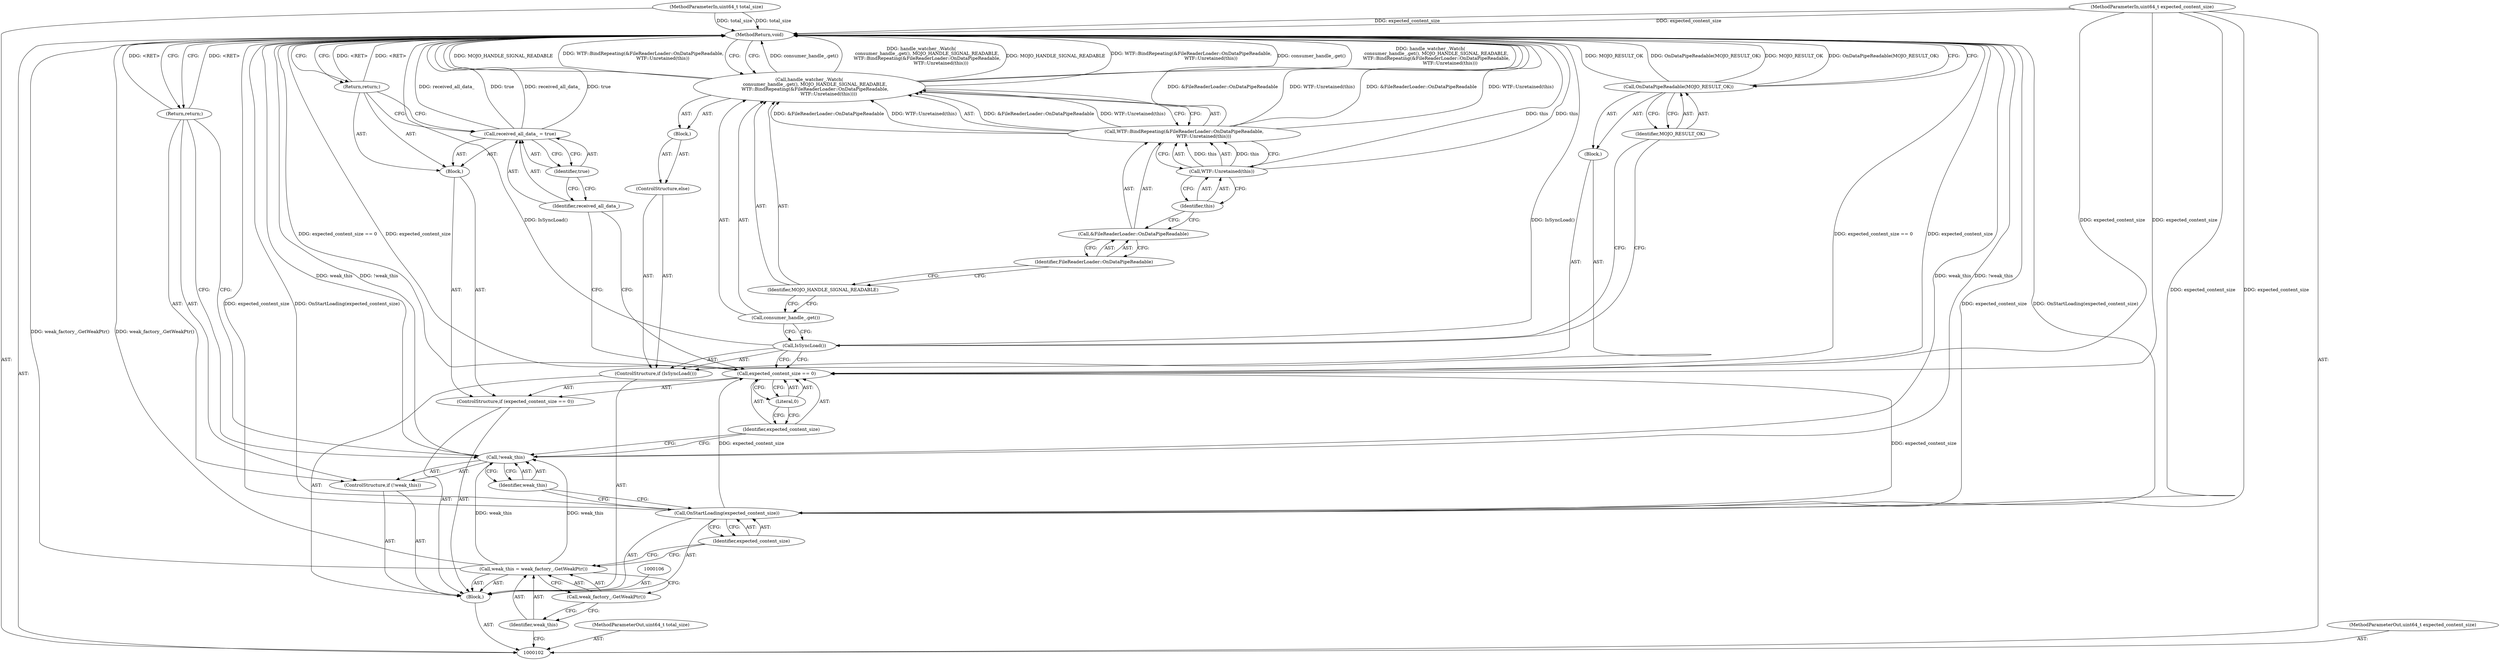 digraph "0_Chrome_a261ea1c56ef16fc0fc4af1e440feb302d577716_0" {
"1000140" [label="(MethodReturn,void)"];
"1000103" [label="(MethodParameterIn,uint64_t total_size)"];
"1000197" [label="(MethodParameterOut,uint64_t total_size)"];
"1000116" [label="(ControlStructure,if (expected_content_size == 0))"];
"1000119" [label="(Literal,0)"];
"1000120" [label="(Block,)"];
"1000117" [label="(Call,expected_content_size == 0)"];
"1000118" [label="(Identifier,expected_content_size)"];
"1000123" [label="(Identifier,true)"];
"1000121" [label="(Call,received_all_data_ = true)"];
"1000122" [label="(Identifier,received_all_data_)"];
"1000124" [label="(Return,return;)"];
"1000125" [label="(ControlStructure,if (IsSyncLoad()))"];
"1000127" [label="(Block,)"];
"1000126" [label="(Call,IsSyncLoad())"];
"1000129" [label="(Identifier,MOJO_RESULT_OK)"];
"1000128" [label="(Call,OnDataPipeReadable(MOJO_RESULT_OK))"];
"1000130" [label="(ControlStructure,else)"];
"1000131" [label="(Block,)"];
"1000132" [label="(Call,handle_watcher_.Watch(\n        consumer_handle_.get(), MOJO_HANDLE_SIGNAL_READABLE,\n        WTF::BindRepeating(&FileReaderLoader::OnDataPipeReadable,\n                           WTF::Unretained(this))))"];
"1000134" [label="(Identifier,MOJO_HANDLE_SIGNAL_READABLE)"];
"1000133" [label="(Call,consumer_handle_.get())"];
"1000104" [label="(MethodParameterIn,uint64_t expected_content_size)"];
"1000198" [label="(MethodParameterOut,uint64_t expected_content_size)"];
"1000105" [label="(Block,)"];
"1000136" [label="(Call,&FileReaderLoader::OnDataPipeReadable)"];
"1000137" [label="(Identifier,FileReaderLoader::OnDataPipeReadable)"];
"1000135" [label="(Call,WTF::BindRepeating(&FileReaderLoader::OnDataPipeReadable,\n                           WTF::Unretained(this)))"];
"1000138" [label="(Call,WTF::Unretained(this))"];
"1000139" [label="(Identifier,this)"];
"1000109" [label="(Call,weak_factory_.GetWeakPtr())"];
"1000107" [label="(Call,weak_this = weak_factory_.GetWeakPtr())"];
"1000108" [label="(Identifier,weak_this)"];
"1000111" [label="(Identifier,expected_content_size)"];
"1000110" [label="(Call,OnStartLoading(expected_content_size))"];
"1000112" [label="(ControlStructure,if (!weak_this))"];
"1000113" [label="(Call,!weak_this)"];
"1000114" [label="(Identifier,weak_this)"];
"1000115" [label="(Return,return;)"];
"1000140" -> "1000102"  [label="AST: "];
"1000140" -> "1000115"  [label="CFG: "];
"1000140" -> "1000124"  [label="CFG: "];
"1000140" -> "1000128"  [label="CFG: "];
"1000140" -> "1000132"  [label="CFG: "];
"1000124" -> "1000140"  [label="DDG: <RET>"];
"1000117" -> "1000140"  [label="DDG: expected_content_size == 0"];
"1000117" -> "1000140"  [label="DDG: expected_content_size"];
"1000126" -> "1000140"  [label="DDG: IsSyncLoad()"];
"1000104" -> "1000140"  [label="DDG: expected_content_size"];
"1000113" -> "1000140"  [label="DDG: weak_this"];
"1000113" -> "1000140"  [label="DDG: !weak_this"];
"1000132" -> "1000140"  [label="DDG: consumer_handle_.get()"];
"1000132" -> "1000140"  [label="DDG: handle_watcher_.Watch(\n        consumer_handle_.get(), MOJO_HANDLE_SIGNAL_READABLE,\n        WTF::BindRepeating(&FileReaderLoader::OnDataPipeReadable,\n                           WTF::Unretained(this)))"];
"1000132" -> "1000140"  [label="DDG: MOJO_HANDLE_SIGNAL_READABLE"];
"1000132" -> "1000140"  [label="DDG: WTF::BindRepeating(&FileReaderLoader::OnDataPipeReadable,\n                           WTF::Unretained(this))"];
"1000110" -> "1000140"  [label="DDG: expected_content_size"];
"1000110" -> "1000140"  [label="DDG: OnStartLoading(expected_content_size)"];
"1000107" -> "1000140"  [label="DDG: weak_factory_.GetWeakPtr()"];
"1000121" -> "1000140"  [label="DDG: true"];
"1000121" -> "1000140"  [label="DDG: received_all_data_"];
"1000138" -> "1000140"  [label="DDG: this"];
"1000128" -> "1000140"  [label="DDG: MOJO_RESULT_OK"];
"1000128" -> "1000140"  [label="DDG: OnDataPipeReadable(MOJO_RESULT_OK)"];
"1000103" -> "1000140"  [label="DDG: total_size"];
"1000135" -> "1000140"  [label="DDG: &FileReaderLoader::OnDataPipeReadable"];
"1000135" -> "1000140"  [label="DDG: WTF::Unretained(this)"];
"1000115" -> "1000140"  [label="DDG: <RET>"];
"1000103" -> "1000102"  [label="AST: "];
"1000103" -> "1000140"  [label="DDG: total_size"];
"1000197" -> "1000102"  [label="AST: "];
"1000116" -> "1000105"  [label="AST: "];
"1000117" -> "1000116"  [label="AST: "];
"1000120" -> "1000116"  [label="AST: "];
"1000119" -> "1000117"  [label="AST: "];
"1000119" -> "1000118"  [label="CFG: "];
"1000117" -> "1000119"  [label="CFG: "];
"1000120" -> "1000116"  [label="AST: "];
"1000121" -> "1000120"  [label="AST: "];
"1000124" -> "1000120"  [label="AST: "];
"1000117" -> "1000116"  [label="AST: "];
"1000117" -> "1000119"  [label="CFG: "];
"1000118" -> "1000117"  [label="AST: "];
"1000119" -> "1000117"  [label="AST: "];
"1000122" -> "1000117"  [label="CFG: "];
"1000126" -> "1000117"  [label="CFG: "];
"1000117" -> "1000140"  [label="DDG: expected_content_size == 0"];
"1000117" -> "1000140"  [label="DDG: expected_content_size"];
"1000110" -> "1000117"  [label="DDG: expected_content_size"];
"1000104" -> "1000117"  [label="DDG: expected_content_size"];
"1000118" -> "1000117"  [label="AST: "];
"1000118" -> "1000113"  [label="CFG: "];
"1000119" -> "1000118"  [label="CFG: "];
"1000123" -> "1000121"  [label="AST: "];
"1000123" -> "1000122"  [label="CFG: "];
"1000121" -> "1000123"  [label="CFG: "];
"1000121" -> "1000120"  [label="AST: "];
"1000121" -> "1000123"  [label="CFG: "];
"1000122" -> "1000121"  [label="AST: "];
"1000123" -> "1000121"  [label="AST: "];
"1000124" -> "1000121"  [label="CFG: "];
"1000121" -> "1000140"  [label="DDG: true"];
"1000121" -> "1000140"  [label="DDG: received_all_data_"];
"1000122" -> "1000121"  [label="AST: "];
"1000122" -> "1000117"  [label="CFG: "];
"1000123" -> "1000122"  [label="CFG: "];
"1000124" -> "1000120"  [label="AST: "];
"1000124" -> "1000121"  [label="CFG: "];
"1000140" -> "1000124"  [label="CFG: "];
"1000124" -> "1000140"  [label="DDG: <RET>"];
"1000125" -> "1000105"  [label="AST: "];
"1000126" -> "1000125"  [label="AST: "];
"1000127" -> "1000125"  [label="AST: "];
"1000130" -> "1000125"  [label="AST: "];
"1000127" -> "1000125"  [label="AST: "];
"1000128" -> "1000127"  [label="AST: "];
"1000126" -> "1000125"  [label="AST: "];
"1000126" -> "1000117"  [label="CFG: "];
"1000129" -> "1000126"  [label="CFG: "];
"1000133" -> "1000126"  [label="CFG: "];
"1000126" -> "1000140"  [label="DDG: IsSyncLoad()"];
"1000129" -> "1000128"  [label="AST: "];
"1000129" -> "1000126"  [label="CFG: "];
"1000128" -> "1000129"  [label="CFG: "];
"1000128" -> "1000127"  [label="AST: "];
"1000128" -> "1000129"  [label="CFG: "];
"1000129" -> "1000128"  [label="AST: "];
"1000140" -> "1000128"  [label="CFG: "];
"1000128" -> "1000140"  [label="DDG: MOJO_RESULT_OK"];
"1000128" -> "1000140"  [label="DDG: OnDataPipeReadable(MOJO_RESULT_OK)"];
"1000130" -> "1000125"  [label="AST: "];
"1000131" -> "1000130"  [label="AST: "];
"1000131" -> "1000130"  [label="AST: "];
"1000132" -> "1000131"  [label="AST: "];
"1000132" -> "1000131"  [label="AST: "];
"1000132" -> "1000135"  [label="CFG: "];
"1000133" -> "1000132"  [label="AST: "];
"1000134" -> "1000132"  [label="AST: "];
"1000135" -> "1000132"  [label="AST: "];
"1000140" -> "1000132"  [label="CFG: "];
"1000132" -> "1000140"  [label="DDG: consumer_handle_.get()"];
"1000132" -> "1000140"  [label="DDG: handle_watcher_.Watch(\n        consumer_handle_.get(), MOJO_HANDLE_SIGNAL_READABLE,\n        WTF::BindRepeating(&FileReaderLoader::OnDataPipeReadable,\n                           WTF::Unretained(this)))"];
"1000132" -> "1000140"  [label="DDG: MOJO_HANDLE_SIGNAL_READABLE"];
"1000132" -> "1000140"  [label="DDG: WTF::BindRepeating(&FileReaderLoader::OnDataPipeReadable,\n                           WTF::Unretained(this))"];
"1000135" -> "1000132"  [label="DDG: &FileReaderLoader::OnDataPipeReadable"];
"1000135" -> "1000132"  [label="DDG: WTF::Unretained(this)"];
"1000134" -> "1000132"  [label="AST: "];
"1000134" -> "1000133"  [label="CFG: "];
"1000137" -> "1000134"  [label="CFG: "];
"1000133" -> "1000132"  [label="AST: "];
"1000133" -> "1000126"  [label="CFG: "];
"1000134" -> "1000133"  [label="CFG: "];
"1000104" -> "1000102"  [label="AST: "];
"1000104" -> "1000140"  [label="DDG: expected_content_size"];
"1000104" -> "1000110"  [label="DDG: expected_content_size"];
"1000104" -> "1000117"  [label="DDG: expected_content_size"];
"1000198" -> "1000102"  [label="AST: "];
"1000105" -> "1000102"  [label="AST: "];
"1000106" -> "1000105"  [label="AST: "];
"1000107" -> "1000105"  [label="AST: "];
"1000110" -> "1000105"  [label="AST: "];
"1000112" -> "1000105"  [label="AST: "];
"1000116" -> "1000105"  [label="AST: "];
"1000125" -> "1000105"  [label="AST: "];
"1000136" -> "1000135"  [label="AST: "];
"1000136" -> "1000137"  [label="CFG: "];
"1000137" -> "1000136"  [label="AST: "];
"1000139" -> "1000136"  [label="CFG: "];
"1000137" -> "1000136"  [label="AST: "];
"1000137" -> "1000134"  [label="CFG: "];
"1000136" -> "1000137"  [label="CFG: "];
"1000135" -> "1000132"  [label="AST: "];
"1000135" -> "1000138"  [label="CFG: "];
"1000136" -> "1000135"  [label="AST: "];
"1000138" -> "1000135"  [label="AST: "];
"1000132" -> "1000135"  [label="CFG: "];
"1000135" -> "1000140"  [label="DDG: &FileReaderLoader::OnDataPipeReadable"];
"1000135" -> "1000140"  [label="DDG: WTF::Unretained(this)"];
"1000135" -> "1000132"  [label="DDG: &FileReaderLoader::OnDataPipeReadable"];
"1000135" -> "1000132"  [label="DDG: WTF::Unretained(this)"];
"1000138" -> "1000135"  [label="DDG: this"];
"1000138" -> "1000135"  [label="AST: "];
"1000138" -> "1000139"  [label="CFG: "];
"1000139" -> "1000138"  [label="AST: "];
"1000135" -> "1000138"  [label="CFG: "];
"1000138" -> "1000140"  [label="DDG: this"];
"1000138" -> "1000135"  [label="DDG: this"];
"1000139" -> "1000138"  [label="AST: "];
"1000139" -> "1000136"  [label="CFG: "];
"1000138" -> "1000139"  [label="CFG: "];
"1000109" -> "1000107"  [label="AST: "];
"1000109" -> "1000108"  [label="CFG: "];
"1000107" -> "1000109"  [label="CFG: "];
"1000107" -> "1000105"  [label="AST: "];
"1000107" -> "1000109"  [label="CFG: "];
"1000108" -> "1000107"  [label="AST: "];
"1000109" -> "1000107"  [label="AST: "];
"1000111" -> "1000107"  [label="CFG: "];
"1000107" -> "1000140"  [label="DDG: weak_factory_.GetWeakPtr()"];
"1000107" -> "1000113"  [label="DDG: weak_this"];
"1000108" -> "1000107"  [label="AST: "];
"1000108" -> "1000102"  [label="CFG: "];
"1000109" -> "1000108"  [label="CFG: "];
"1000111" -> "1000110"  [label="AST: "];
"1000111" -> "1000107"  [label="CFG: "];
"1000110" -> "1000111"  [label="CFG: "];
"1000110" -> "1000105"  [label="AST: "];
"1000110" -> "1000111"  [label="CFG: "];
"1000111" -> "1000110"  [label="AST: "];
"1000114" -> "1000110"  [label="CFG: "];
"1000110" -> "1000140"  [label="DDG: expected_content_size"];
"1000110" -> "1000140"  [label="DDG: OnStartLoading(expected_content_size)"];
"1000104" -> "1000110"  [label="DDG: expected_content_size"];
"1000110" -> "1000117"  [label="DDG: expected_content_size"];
"1000112" -> "1000105"  [label="AST: "];
"1000113" -> "1000112"  [label="AST: "];
"1000115" -> "1000112"  [label="AST: "];
"1000113" -> "1000112"  [label="AST: "];
"1000113" -> "1000114"  [label="CFG: "];
"1000114" -> "1000113"  [label="AST: "];
"1000115" -> "1000113"  [label="CFG: "];
"1000118" -> "1000113"  [label="CFG: "];
"1000113" -> "1000140"  [label="DDG: weak_this"];
"1000113" -> "1000140"  [label="DDG: !weak_this"];
"1000107" -> "1000113"  [label="DDG: weak_this"];
"1000114" -> "1000113"  [label="AST: "];
"1000114" -> "1000110"  [label="CFG: "];
"1000113" -> "1000114"  [label="CFG: "];
"1000115" -> "1000112"  [label="AST: "];
"1000115" -> "1000113"  [label="CFG: "];
"1000140" -> "1000115"  [label="CFG: "];
"1000115" -> "1000140"  [label="DDG: <RET>"];
}
